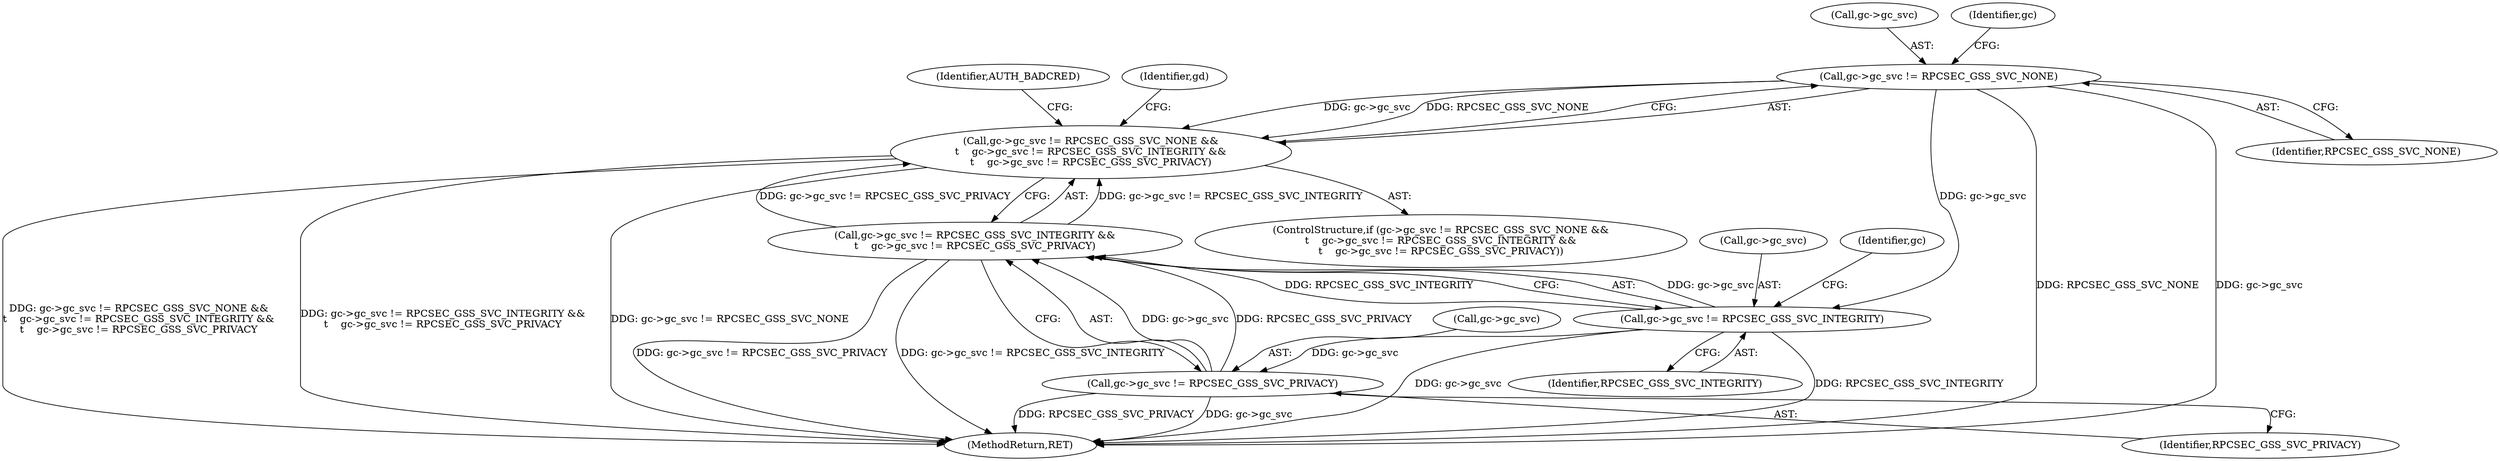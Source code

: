 digraph "0_krb5_5bb8a6b9c9eb8dd22bc9526751610aaa255ead9c@pointer" {
"1000299" [label="(Call,gc->gc_svc != RPCSEC_GSS_SVC_NONE)"];
"1000298" [label="(Call,gc->gc_svc != RPCSEC_GSS_SVC_NONE &&\n\t    gc->gc_svc != RPCSEC_GSS_SVC_INTEGRITY &&\n\t    gc->gc_svc != RPCSEC_GSS_SVC_PRIVACY)"];
"1000305" [label="(Call,gc->gc_svc != RPCSEC_GSS_SVC_INTEGRITY)"];
"1000304" [label="(Call,gc->gc_svc != RPCSEC_GSS_SVC_INTEGRITY &&\n\t    gc->gc_svc != RPCSEC_GSS_SVC_PRIVACY)"];
"1000310" [label="(Call,gc->gc_svc != RPCSEC_GSS_SVC_PRIVACY)"];
"1000299" [label="(Call,gc->gc_svc != RPCSEC_GSS_SVC_NONE)"];
"1000300" [label="(Call,gc->gc_svc)"];
"1000303" [label="(Identifier,RPCSEC_GSS_SVC_NONE)"];
"1000306" [label="(Call,gc->gc_svc)"];
"1000307" [label="(Identifier,gc)"];
"1000632" [label="(MethodReturn,RET)"];
"1000316" [label="(Identifier,AUTH_BADCRED)"];
"1000305" [label="(Call,gc->gc_svc != RPCSEC_GSS_SVC_INTEGRITY)"];
"1000304" [label="(Call,gc->gc_svc != RPCSEC_GSS_SVC_INTEGRITY &&\n\t    gc->gc_svc != RPCSEC_GSS_SVC_PRIVACY)"];
"1000319" [label="(Identifier,gd)"];
"1000311" [label="(Call,gc->gc_svc)"];
"1000297" [label="(ControlStructure,if (gc->gc_svc != RPCSEC_GSS_SVC_NONE &&\n\t    gc->gc_svc != RPCSEC_GSS_SVC_INTEGRITY &&\n\t    gc->gc_svc != RPCSEC_GSS_SVC_PRIVACY))"];
"1000314" [label="(Identifier,RPCSEC_GSS_SVC_PRIVACY)"];
"1000310" [label="(Call,gc->gc_svc != RPCSEC_GSS_SVC_PRIVACY)"];
"1000309" [label="(Identifier,RPCSEC_GSS_SVC_INTEGRITY)"];
"1000298" [label="(Call,gc->gc_svc != RPCSEC_GSS_SVC_NONE &&\n\t    gc->gc_svc != RPCSEC_GSS_SVC_INTEGRITY &&\n\t    gc->gc_svc != RPCSEC_GSS_SVC_PRIVACY)"];
"1000312" [label="(Identifier,gc)"];
"1000299" -> "1000298"  [label="AST: "];
"1000299" -> "1000303"  [label="CFG: "];
"1000300" -> "1000299"  [label="AST: "];
"1000303" -> "1000299"  [label="AST: "];
"1000307" -> "1000299"  [label="CFG: "];
"1000298" -> "1000299"  [label="CFG: "];
"1000299" -> "1000632"  [label="DDG: RPCSEC_GSS_SVC_NONE"];
"1000299" -> "1000632"  [label="DDG: gc->gc_svc"];
"1000299" -> "1000298"  [label="DDG: gc->gc_svc"];
"1000299" -> "1000298"  [label="DDG: RPCSEC_GSS_SVC_NONE"];
"1000299" -> "1000305"  [label="DDG: gc->gc_svc"];
"1000298" -> "1000297"  [label="AST: "];
"1000298" -> "1000304"  [label="CFG: "];
"1000304" -> "1000298"  [label="AST: "];
"1000316" -> "1000298"  [label="CFG: "];
"1000319" -> "1000298"  [label="CFG: "];
"1000298" -> "1000632"  [label="DDG: gc->gc_svc != RPCSEC_GSS_SVC_NONE &&\n\t    gc->gc_svc != RPCSEC_GSS_SVC_INTEGRITY &&\n\t    gc->gc_svc != RPCSEC_GSS_SVC_PRIVACY"];
"1000298" -> "1000632"  [label="DDG: gc->gc_svc != RPCSEC_GSS_SVC_INTEGRITY &&\n\t    gc->gc_svc != RPCSEC_GSS_SVC_PRIVACY"];
"1000298" -> "1000632"  [label="DDG: gc->gc_svc != RPCSEC_GSS_SVC_NONE"];
"1000304" -> "1000298"  [label="DDG: gc->gc_svc != RPCSEC_GSS_SVC_INTEGRITY"];
"1000304" -> "1000298"  [label="DDG: gc->gc_svc != RPCSEC_GSS_SVC_PRIVACY"];
"1000305" -> "1000304"  [label="AST: "];
"1000305" -> "1000309"  [label="CFG: "];
"1000306" -> "1000305"  [label="AST: "];
"1000309" -> "1000305"  [label="AST: "];
"1000312" -> "1000305"  [label="CFG: "];
"1000304" -> "1000305"  [label="CFG: "];
"1000305" -> "1000632"  [label="DDG: RPCSEC_GSS_SVC_INTEGRITY"];
"1000305" -> "1000632"  [label="DDG: gc->gc_svc"];
"1000305" -> "1000304"  [label="DDG: gc->gc_svc"];
"1000305" -> "1000304"  [label="DDG: RPCSEC_GSS_SVC_INTEGRITY"];
"1000305" -> "1000310"  [label="DDG: gc->gc_svc"];
"1000304" -> "1000310"  [label="CFG: "];
"1000310" -> "1000304"  [label="AST: "];
"1000304" -> "1000632"  [label="DDG: gc->gc_svc != RPCSEC_GSS_SVC_PRIVACY"];
"1000304" -> "1000632"  [label="DDG: gc->gc_svc != RPCSEC_GSS_SVC_INTEGRITY"];
"1000310" -> "1000304"  [label="DDG: gc->gc_svc"];
"1000310" -> "1000304"  [label="DDG: RPCSEC_GSS_SVC_PRIVACY"];
"1000310" -> "1000314"  [label="CFG: "];
"1000311" -> "1000310"  [label="AST: "];
"1000314" -> "1000310"  [label="AST: "];
"1000310" -> "1000632"  [label="DDG: gc->gc_svc"];
"1000310" -> "1000632"  [label="DDG: RPCSEC_GSS_SVC_PRIVACY"];
}
